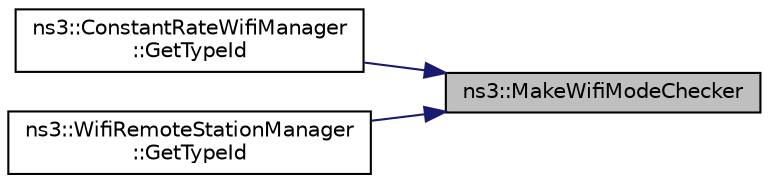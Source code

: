 digraph "ns3::MakeWifiModeChecker"
{
 // LATEX_PDF_SIZE
  edge [fontname="Helvetica",fontsize="10",labelfontname="Helvetica",labelfontsize="10"];
  node [fontname="Helvetica",fontsize="10",shape=record];
  rankdir="RL";
  Node1 [label="ns3::MakeWifiModeChecker",height=0.2,width=0.4,color="black", fillcolor="grey75", style="filled", fontcolor="black",tooltip=" "];
  Node1 -> Node2 [dir="back",color="midnightblue",fontsize="10",style="solid",fontname="Helvetica"];
  Node2 [label="ns3::ConstantRateWifiManager\l::GetTypeId",height=0.2,width=0.4,color="black", fillcolor="white", style="filled",URL="$classns3_1_1_constant_rate_wifi_manager.html#a8211a39fd45891a5ca0cc3ae9c2aadac",tooltip="Get the type ID."];
  Node1 -> Node3 [dir="back",color="midnightblue",fontsize="10",style="solid",fontname="Helvetica"];
  Node3 [label="ns3::WifiRemoteStationManager\l::GetTypeId",height=0.2,width=0.4,color="black", fillcolor="white", style="filled",URL="$classns3_1_1_wifi_remote_station_manager.html#aa7dd9f0e5a1f929b1e330df7a25b7794",tooltip="Get the type ID."];
}

